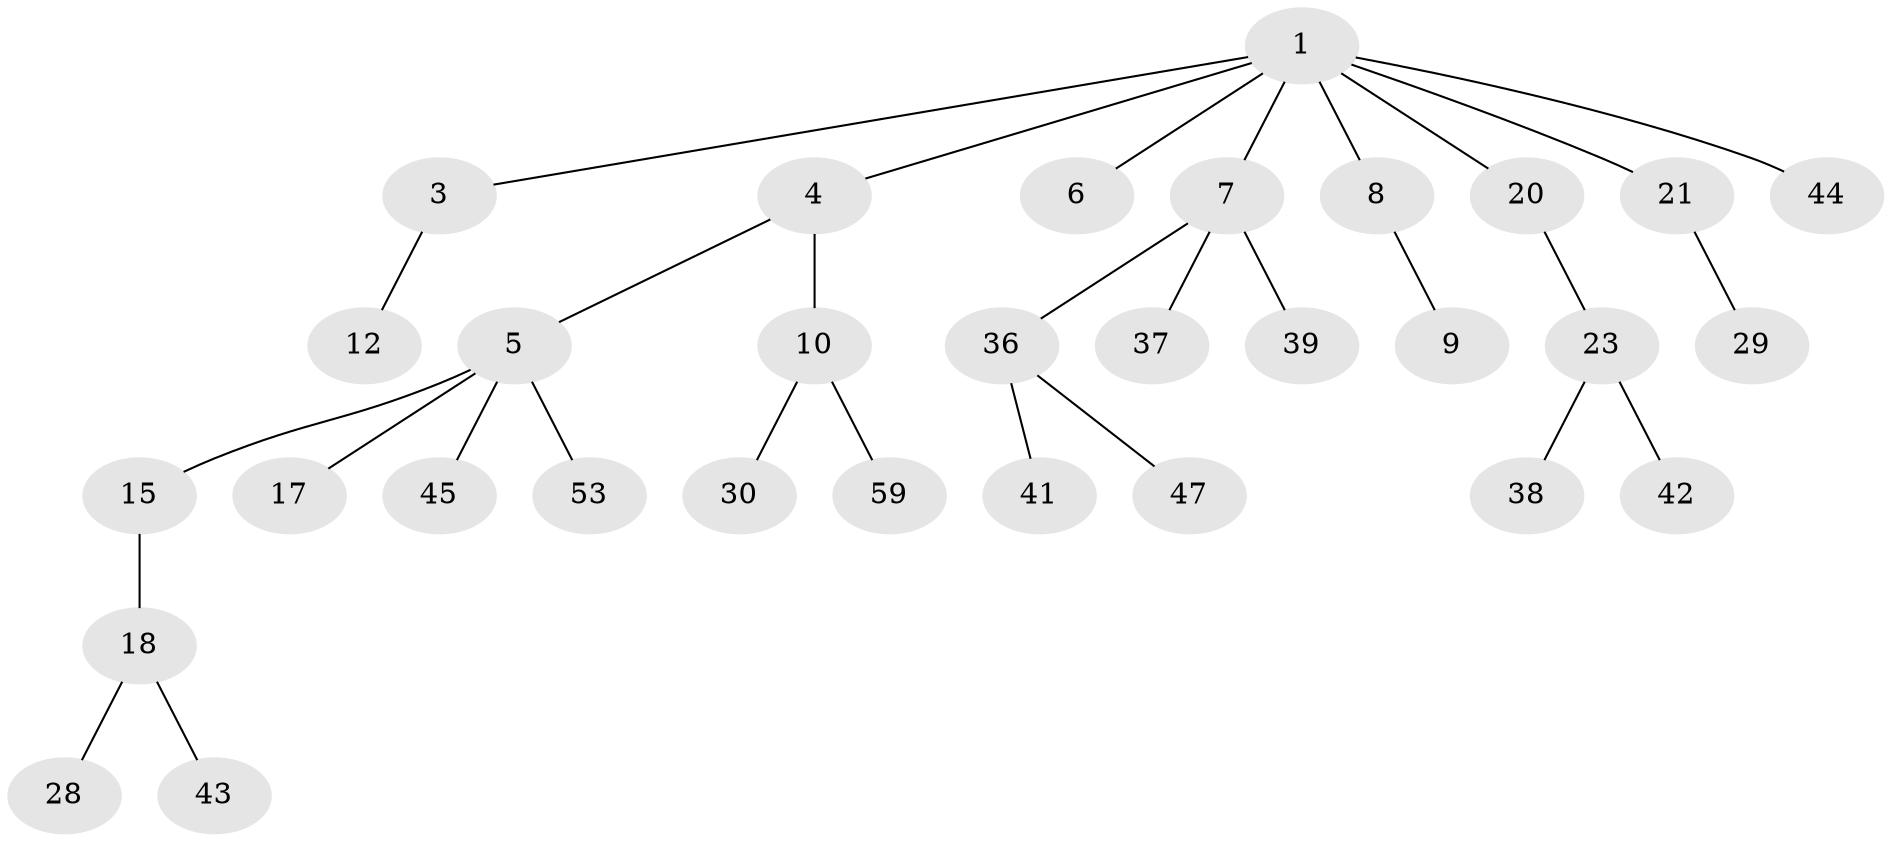 // original degree distribution, {6: 0.016129032258064516, 4: 0.06451612903225806, 2: 0.27419354838709675, 3: 0.1774193548387097, 1: 0.45161290322580644, 5: 0.016129032258064516}
// Generated by graph-tools (version 1.1) at 2025/15/03/09/25 04:15:23]
// undirected, 31 vertices, 30 edges
graph export_dot {
graph [start="1"]
  node [color=gray90,style=filled];
  1 [super="+2"];
  3;
  4;
  5 [super="+16"];
  6;
  7 [super="+27+26+24+40"];
  8 [super="+11"];
  9 [super="+19"];
  10 [super="+31+52+13"];
  12 [super="+51+22+33"];
  15;
  17 [super="+46"];
  18;
  20 [super="+62"];
  21 [super="+54"];
  23 [super="+25"];
  28;
  29 [super="+55"];
  30 [super="+48"];
  36;
  37 [super="+61"];
  38;
  39 [super="+56"];
  41;
  42;
  43;
  44 [super="+49"];
  45;
  47 [super="+57"];
  53;
  59;
  1 -- 3;
  1 -- 4;
  1 -- 6;
  1 -- 8;
  1 -- 21;
  1 -- 20;
  1 -- 44;
  1 -- 7;
  3 -- 12;
  4 -- 5;
  4 -- 10;
  5 -- 15;
  5 -- 45;
  5 -- 17;
  5 -- 53;
  7 -- 39;
  7 -- 37;
  7 -- 36;
  8 -- 9;
  10 -- 59;
  10 -- 30;
  15 -- 18;
  18 -- 28;
  18 -- 43;
  20 -- 23;
  21 -- 29;
  23 -- 42;
  23 -- 38;
  36 -- 41;
  36 -- 47;
}
